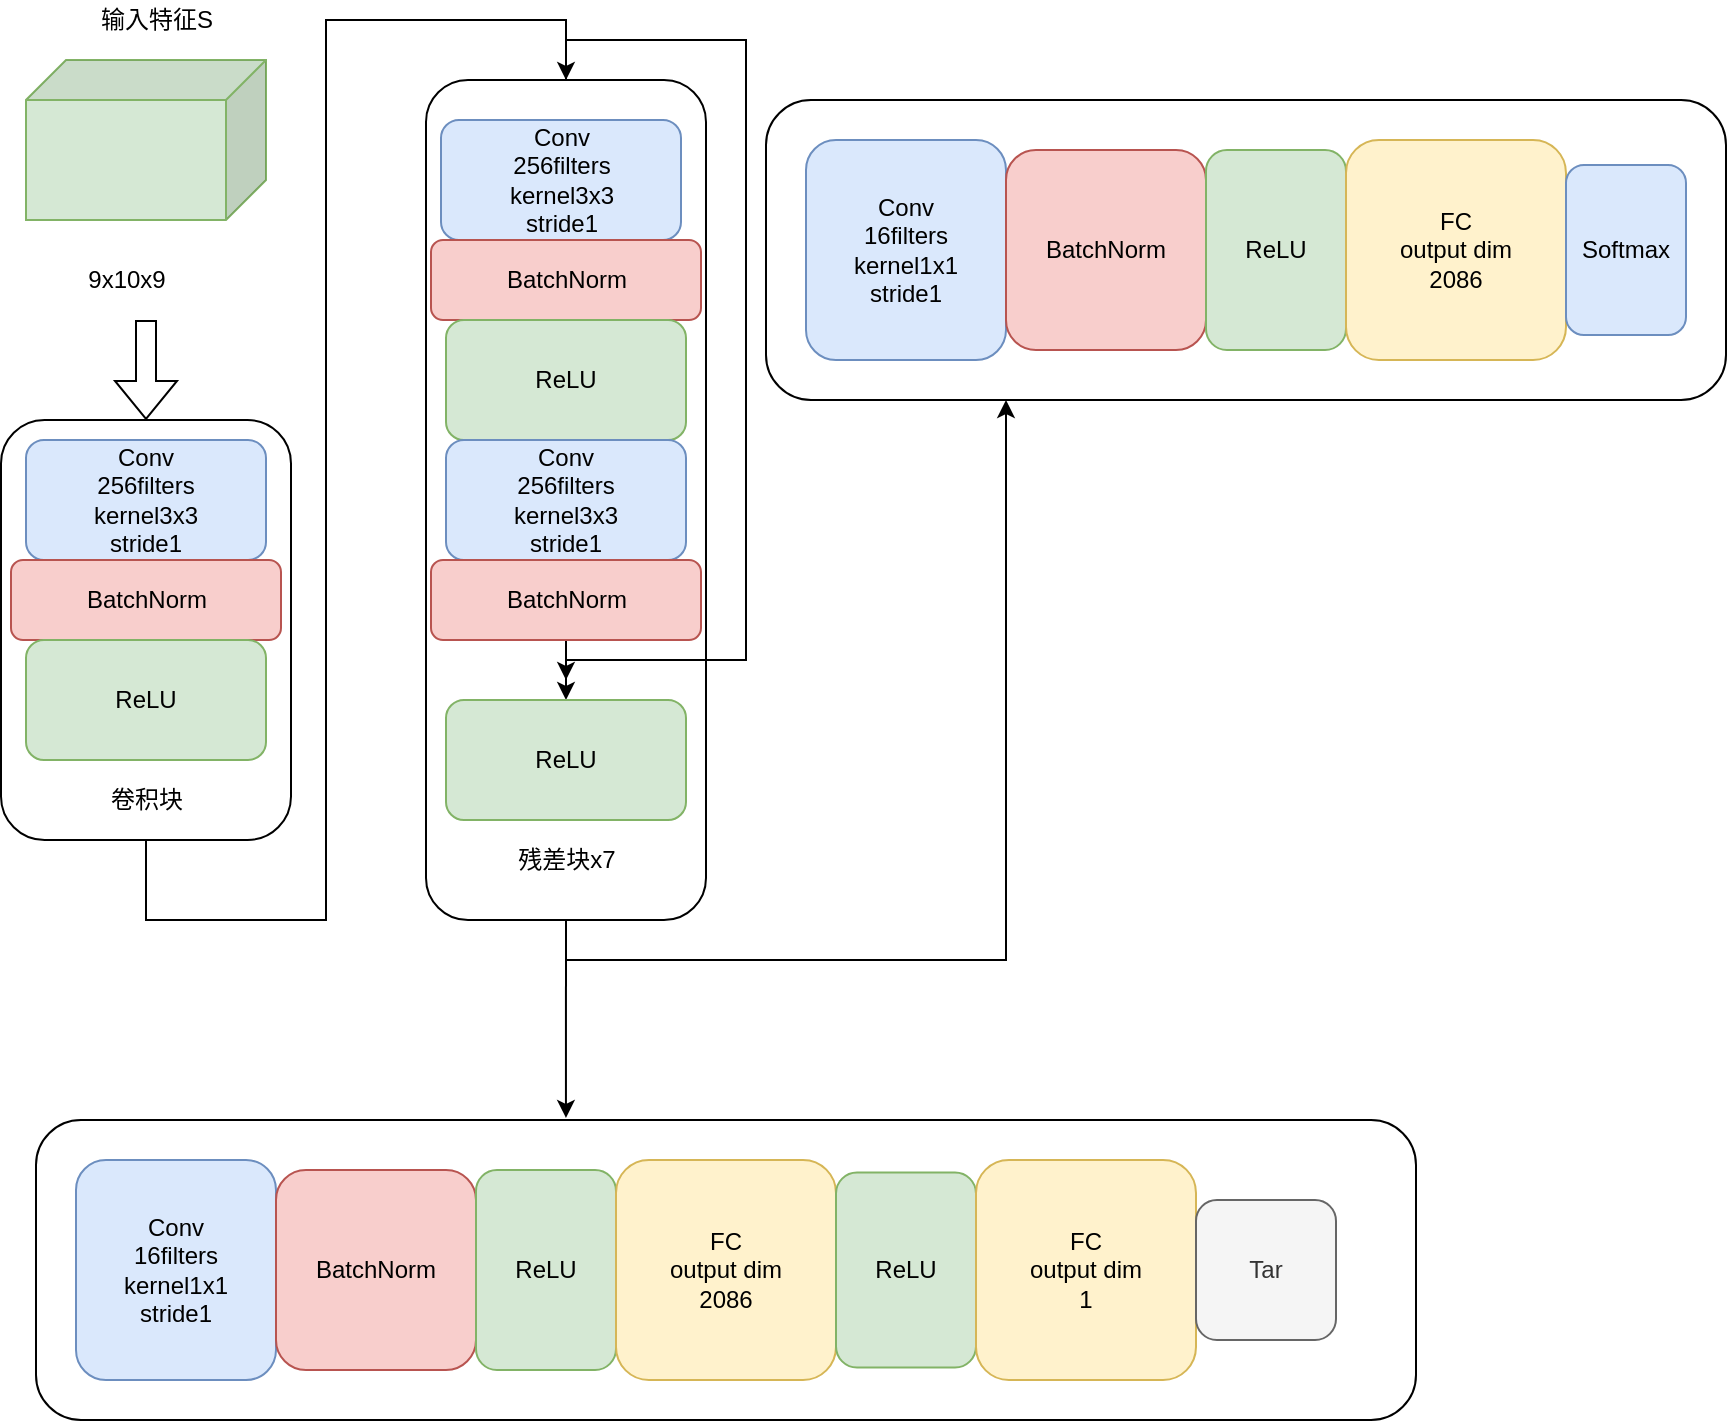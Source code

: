 <mxfile version="20.3.0" type="device"><diagram id="VJqX5SlDIFuBiSdIiflC" name="第 1 页"><mxGraphModel dx="1102" dy="857" grid="1" gridSize="10" guides="1" tooltips="1" connect="1" arrows="1" fold="1" page="1" pageScale="1" pageWidth="827" pageHeight="1169" math="0" shadow="0"><root><mxCell id="0"/><mxCell id="1" parent="0"/><mxCell id="KqF_9IA0MOkxu-mSzo8E-1" value="" style="shape=cube;whiteSpace=wrap;html=1;boundedLbl=1;backgroundOutline=1;darkOpacity=0.05;darkOpacity2=0.1;direction=east;flipH=1;fillColor=#d5e8d4;strokeColor=#82b366;" parent="1" vertex="1"><mxGeometry x="60" y="110" width="120" height="80" as="geometry"/></mxCell><mxCell id="KqF_9IA0MOkxu-mSzo8E-2" value="输入特征S" style="text;html=1;align=center;verticalAlign=middle;resizable=0;points=[];autosize=1;strokeColor=none;fillColor=none;" parent="1" vertex="1"><mxGeometry x="90" y="80" width="70" height="20" as="geometry"/></mxCell><mxCell id="KqF_9IA0MOkxu-mSzo8E-3" value="9x10x9" style="text;html=1;align=center;verticalAlign=middle;resizable=0;points=[];autosize=1;strokeColor=none;fillColor=none;" parent="1" vertex="1"><mxGeometry x="85" y="210" width="50" height="20" as="geometry"/></mxCell><mxCell id="KqF_9IA0MOkxu-mSzo8E-5" value="&lt;br&gt;" style="rounded=1;whiteSpace=wrap;html=1;" parent="1" vertex="1"><mxGeometry x="47.5" y="290" width="145" height="210" as="geometry"/></mxCell><mxCell id="KqF_9IA0MOkxu-mSzo8E-10" value="Conv&lt;br&gt;256filters&lt;br&gt;kernel3x3&lt;br&gt;stride1" style="rounded=1;whiteSpace=wrap;html=1;labelBackgroundColor=none;fillColor=#dae8fc;strokeColor=#6c8ebf;" parent="1" vertex="1"><mxGeometry x="60" y="300" width="120" height="60" as="geometry"/></mxCell><mxCell id="KqF_9IA0MOkxu-mSzo8E-11" value="BatchNorm" style="rounded=1;whiteSpace=wrap;html=1;labelBackgroundColor=none;fillColor=#f8cecc;strokeColor=#b85450;" parent="1" vertex="1"><mxGeometry x="52.5" y="360" width="135" height="40" as="geometry"/></mxCell><mxCell id="KqF_9IA0MOkxu-mSzo8E-12" value="ReLU" style="rounded=1;whiteSpace=wrap;html=1;labelBackgroundColor=none;fillColor=#d5e8d4;strokeColor=#82b366;" parent="1" vertex="1"><mxGeometry x="60" y="400" width="120" height="60" as="geometry"/></mxCell><mxCell id="KqF_9IA0MOkxu-mSzo8E-13" value="卷积块" style="text;html=1;align=center;verticalAlign=middle;resizable=0;points=[];autosize=1;strokeColor=none;fillColor=none;" parent="1" vertex="1"><mxGeometry x="95" y="470" width="50" height="20" as="geometry"/></mxCell><mxCell id="KqF_9IA0MOkxu-mSzo8E-44" style="edgeStyle=orthogonalEdgeStyle;rounded=0;orthogonalLoop=1;jettySize=auto;html=1;exitX=0.5;exitY=1;exitDx=0;exitDy=0;entryX=0.384;entryY=-0.007;entryDx=0;entryDy=0;entryPerimeter=0;" parent="1" source="KqF_9IA0MOkxu-mSzo8E-14" target="KqF_9IA0MOkxu-mSzo8E-30" edge="1"><mxGeometry relative="1" as="geometry"/></mxCell><mxCell id="KqF_9IA0MOkxu-mSzo8E-45" style="edgeStyle=orthogonalEdgeStyle;rounded=0;orthogonalLoop=1;jettySize=auto;html=1;exitX=0.5;exitY=1;exitDx=0;exitDy=0;entryX=0.25;entryY=1;entryDx=0;entryDy=0;" parent="1" source="KqF_9IA0MOkxu-mSzo8E-14" target="KqF_9IA0MOkxu-mSzo8E-23" edge="1"><mxGeometry relative="1" as="geometry"/></mxCell><mxCell id="KqF_9IA0MOkxu-mSzo8E-14" value="" style="rounded=1;whiteSpace=wrap;html=1;labelBackgroundColor=none;" parent="1" vertex="1"><mxGeometry x="260" y="120" width="140" height="420" as="geometry"/></mxCell><mxCell id="KqF_9IA0MOkxu-mSzo8E-41" style="edgeStyle=orthogonalEdgeStyle;rounded=0;orthogonalLoop=1;jettySize=auto;html=1;exitX=0.5;exitY=0;exitDx=0;exitDy=0;entryX=0.5;entryY=0;entryDx=0;entryDy=0;" parent="1" source="KqF_9IA0MOkxu-mSzo8E-14" target="KqF_9IA0MOkxu-mSzo8E-21" edge="1"><mxGeometry relative="1" as="geometry"><mxPoint x="440" y="410" as="targetPoint"/><Array as="points"><mxPoint x="330" y="100"/><mxPoint x="420" y="100"/><mxPoint x="420" y="410"/><mxPoint x="330" y="410"/></Array></mxGeometry></mxCell><mxCell id="KqF_9IA0MOkxu-mSzo8E-16" value="Conv&lt;br&gt;256filters&lt;br&gt;kernel3x3&lt;br&gt;stride1" style="rounded=1;whiteSpace=wrap;html=1;labelBackgroundColor=none;fillColor=#dae8fc;strokeColor=#6c8ebf;" parent="1" vertex="1"><mxGeometry x="267.5" y="140" width="120" height="60" as="geometry"/></mxCell><mxCell id="KqF_9IA0MOkxu-mSzo8E-17" value="BatchNorm" style="rounded=1;whiteSpace=wrap;html=1;labelBackgroundColor=none;fillColor=#f8cecc;strokeColor=#b85450;" parent="1" vertex="1"><mxGeometry x="262.5" y="200" width="135" height="40" as="geometry"/></mxCell><mxCell id="KqF_9IA0MOkxu-mSzo8E-18" value="ReLU" style="rounded=1;whiteSpace=wrap;html=1;labelBackgroundColor=none;fillColor=#d5e8d4;strokeColor=#82b366;" parent="1" vertex="1"><mxGeometry x="270" y="240" width="120" height="60" as="geometry"/></mxCell><mxCell id="KqF_9IA0MOkxu-mSzo8E-19" value="Conv&lt;br&gt;256filters&lt;br&gt;kernel3x3&lt;br&gt;stride1" style="rounded=1;whiteSpace=wrap;html=1;labelBackgroundColor=none;fillColor=#dae8fc;strokeColor=#6c8ebf;" parent="1" vertex="1"><mxGeometry x="270" y="300" width="120" height="60" as="geometry"/></mxCell><mxCell id="KqF_9IA0MOkxu-mSzo8E-42" style="edgeStyle=orthogonalEdgeStyle;rounded=0;orthogonalLoop=1;jettySize=auto;html=1;exitX=0.5;exitY=1;exitDx=0;exitDy=0;" parent="1" source="KqF_9IA0MOkxu-mSzo8E-20" edge="1"><mxGeometry relative="1" as="geometry"><mxPoint x="330" y="420" as="targetPoint"/></mxGeometry></mxCell><mxCell id="KqF_9IA0MOkxu-mSzo8E-20" value="BatchNorm" style="rounded=1;whiteSpace=wrap;html=1;labelBackgroundColor=none;fillColor=#f8cecc;strokeColor=#b85450;" parent="1" vertex="1"><mxGeometry x="262.5" y="360" width="135" height="40" as="geometry"/></mxCell><mxCell id="KqF_9IA0MOkxu-mSzo8E-21" value="ReLU" style="rounded=1;whiteSpace=wrap;html=1;labelBackgroundColor=none;fillColor=#d5e8d4;strokeColor=#82b366;" parent="1" vertex="1"><mxGeometry x="270" y="430" width="120" height="60" as="geometry"/></mxCell><mxCell id="KqF_9IA0MOkxu-mSzo8E-22" value="残差块x7" style="text;html=1;align=center;verticalAlign=middle;resizable=0;points=[];autosize=1;strokeColor=none;fillColor=none;" parent="1" vertex="1"><mxGeometry x="300" y="500" width="60" height="20" as="geometry"/></mxCell><mxCell id="KqF_9IA0MOkxu-mSzo8E-23" value="" style="rounded=1;whiteSpace=wrap;html=1;labelBackgroundColor=none;" parent="1" vertex="1"><mxGeometry x="430" y="130" width="480" height="150" as="geometry"/></mxCell><mxCell id="KqF_9IA0MOkxu-mSzo8E-24" value="Conv&lt;br&gt;16filters&lt;br&gt;kernel1x1&lt;br&gt;stride1" style="rounded=1;whiteSpace=wrap;html=1;labelBackgroundColor=none;fillColor=#dae8fc;strokeColor=#6c8ebf;" parent="1" vertex="1"><mxGeometry x="450" y="150" width="100" height="110" as="geometry"/></mxCell><mxCell id="KqF_9IA0MOkxu-mSzo8E-25" value="BatchNorm" style="rounded=1;whiteSpace=wrap;html=1;labelBackgroundColor=none;fillColor=#f8cecc;strokeColor=#b85450;" parent="1" vertex="1"><mxGeometry x="550" y="155" width="100" height="100" as="geometry"/></mxCell><mxCell id="KqF_9IA0MOkxu-mSzo8E-26" value="ReLU" style="rounded=1;whiteSpace=wrap;html=1;labelBackgroundColor=none;fillColor=#d5e8d4;strokeColor=#82b366;" parent="1" vertex="1"><mxGeometry x="650" y="155" width="70" height="100" as="geometry"/></mxCell><mxCell id="KqF_9IA0MOkxu-mSzo8E-27" value="FC&lt;br&gt;output dim&lt;br&gt;2086" style="rounded=1;whiteSpace=wrap;html=1;labelBackgroundColor=none;fillColor=#fff2cc;strokeColor=#d6b656;" parent="1" vertex="1"><mxGeometry x="720" y="150" width="110" height="110" as="geometry"/></mxCell><mxCell id="KqF_9IA0MOkxu-mSzo8E-28" value="Softmax" style="rounded=1;whiteSpace=wrap;html=1;labelBackgroundColor=none;fillColor=#dae8fc;strokeColor=#6c8ebf;" parent="1" vertex="1"><mxGeometry x="830" y="162.5" width="60" height="85" as="geometry"/></mxCell><mxCell id="KqF_9IA0MOkxu-mSzo8E-30" value="" style="rounded=1;whiteSpace=wrap;html=1;labelBackgroundColor=none;" parent="1" vertex="1"><mxGeometry x="65" y="640" width="690" height="150" as="geometry"/></mxCell><mxCell id="KqF_9IA0MOkxu-mSzo8E-31" value="Conv&lt;br&gt;16filters&lt;br&gt;kernel1x1&lt;br&gt;stride1" style="rounded=1;whiteSpace=wrap;html=1;labelBackgroundColor=none;fillColor=#dae8fc;strokeColor=#6c8ebf;" parent="1" vertex="1"><mxGeometry x="85" y="660" width="100" height="110" as="geometry"/></mxCell><mxCell id="KqF_9IA0MOkxu-mSzo8E-32" value="BatchNorm" style="rounded=1;whiteSpace=wrap;html=1;labelBackgroundColor=none;fillColor=#f8cecc;strokeColor=#b85450;" parent="1" vertex="1"><mxGeometry x="185" y="665" width="100" height="100" as="geometry"/></mxCell><mxCell id="KqF_9IA0MOkxu-mSzo8E-33" value="ReLU" style="rounded=1;whiteSpace=wrap;html=1;labelBackgroundColor=none;fillColor=#d5e8d4;strokeColor=#82b366;" parent="1" vertex="1"><mxGeometry x="285" y="665" width="70" height="100" as="geometry"/></mxCell><mxCell id="KqF_9IA0MOkxu-mSzo8E-34" value="FC&lt;br&gt;output dim&lt;br&gt;2086" style="rounded=1;whiteSpace=wrap;html=1;labelBackgroundColor=none;fillColor=#fff2cc;strokeColor=#d6b656;" parent="1" vertex="1"><mxGeometry x="355" y="660" width="110" height="110" as="geometry"/></mxCell><mxCell id="KqF_9IA0MOkxu-mSzo8E-35" value="ReLU" style="rounded=1;whiteSpace=wrap;html=1;labelBackgroundColor=none;fillColor=#d5e8d4;strokeColor=#82b366;" parent="1" vertex="1"><mxGeometry x="465" y="666.25" width="70" height="97.5" as="geometry"/></mxCell><mxCell id="KqF_9IA0MOkxu-mSzo8E-37" value="FC&lt;br&gt;output dim&lt;br&gt;1" style="rounded=1;whiteSpace=wrap;html=1;labelBackgroundColor=none;fillColor=#fff2cc;strokeColor=#d6b656;" parent="1" vertex="1"><mxGeometry x="535" y="660" width="110" height="110" as="geometry"/></mxCell><mxCell id="KqF_9IA0MOkxu-mSzo8E-38" value="Tar" style="rounded=1;whiteSpace=wrap;html=1;labelBackgroundColor=none;fillColor=#f5f5f5;fontColor=#333333;strokeColor=#666666;" parent="1" vertex="1"><mxGeometry x="645" y="680" width="70" height="70" as="geometry"/></mxCell><mxCell id="KqF_9IA0MOkxu-mSzo8E-39" value="" style="shape=flexArrow;endArrow=classic;html=1;rounded=0;entryX=0.5;entryY=0;entryDx=0;entryDy=0;" parent="1" target="KqF_9IA0MOkxu-mSzo8E-5" edge="1"><mxGeometry width="50" height="50" relative="1" as="geometry"><mxPoint x="120" y="240" as="sourcePoint"/><mxPoint x="440" y="470" as="targetPoint"/></mxGeometry></mxCell><mxCell id="KqF_9IA0MOkxu-mSzo8E-40" value="" style="endArrow=classic;html=1;rounded=0;exitX=0.5;exitY=1;exitDx=0;exitDy=0;entryX=0.5;entryY=0;entryDx=0;entryDy=0;" parent="1" source="KqF_9IA0MOkxu-mSzo8E-5" target="KqF_9IA0MOkxu-mSzo8E-14" edge="1"><mxGeometry width="50" height="50" relative="1" as="geometry"><mxPoint x="390" y="520" as="sourcePoint"/><mxPoint x="440" y="470" as="targetPoint"/><Array as="points"><mxPoint x="120" y="540"/><mxPoint x="210" y="540"/><mxPoint x="210" y="90"/><mxPoint x="330" y="90"/></Array></mxGeometry></mxCell></root></mxGraphModel></diagram></mxfile>